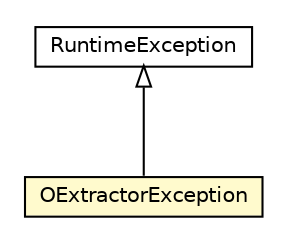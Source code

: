 #!/usr/local/bin/dot
#
# Class diagram 
# Generated by UMLGraph version R5_6-24-gf6e263 (http://www.umlgraph.org/)
#

digraph G {
	edge [fontname="Helvetica",fontsize=10,labelfontname="Helvetica",labelfontsize=10];
	node [fontname="Helvetica",fontsize=10,shape=plaintext];
	nodesep=0.25;
	ranksep=0.5;
	// com.orientechnologies.orient.etl.extractor.OExtractorException
	c1731384 [label=<<table title="com.orientechnologies.orient.etl.extractor.OExtractorException" border="0" cellborder="1" cellspacing="0" cellpadding="2" port="p" bgcolor="lemonChiffon" href="./OExtractorException.html">
		<tr><td><table border="0" cellspacing="0" cellpadding="1">
<tr><td align="center" balign="center"> OExtractorException </td></tr>
		</table></td></tr>
		</table>>, URL="./OExtractorException.html", fontname="Helvetica", fontcolor="black", fontsize=10.0];
	//com.orientechnologies.orient.etl.extractor.OExtractorException extends java.lang.RuntimeException
	c1731432:p -> c1731384:p [dir=back,arrowtail=empty];
	// java.lang.RuntimeException
	c1731432 [label=<<table title="java.lang.RuntimeException" border="0" cellborder="1" cellspacing="0" cellpadding="2" port="p" href="http://java.sun.com/j2se/1.4.2/docs/api/java/lang/RuntimeException.html">
		<tr><td><table border="0" cellspacing="0" cellpadding="1">
<tr><td align="center" balign="center"> RuntimeException </td></tr>
		</table></td></tr>
		</table>>, URL="http://java.sun.com/j2se/1.4.2/docs/api/java/lang/RuntimeException.html", fontname="Helvetica", fontcolor="black", fontsize=10.0];
}

